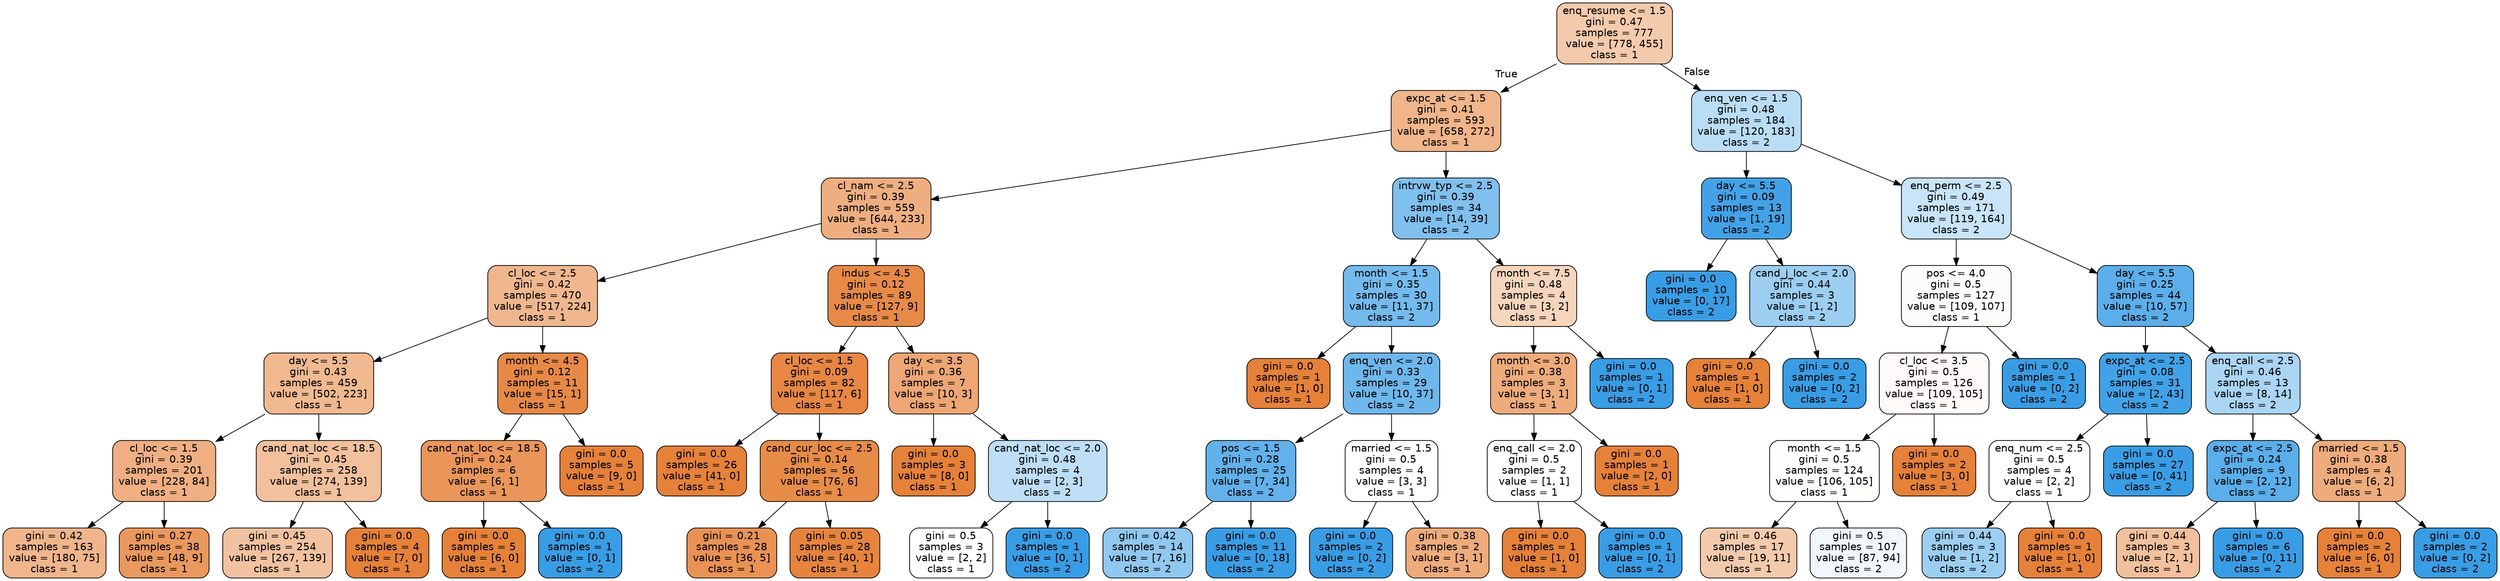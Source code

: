 digraph Tree {
node [shape=box, style="filled, rounded", color="black", fontname=helvetica] ;
edge [fontname=helvetica] ;
0 [label="enq_resume <= 1.5\ngini = 0.47\nsamples = 777\nvalue = [778, 455]\nclass = 1", fillcolor="#e581396a"] ;
1 [label="expc_at <= 1.5\ngini = 0.41\nsamples = 593\nvalue = [658, 272]\nclass = 1", fillcolor="#e5813996"] ;
0 -> 1 [labeldistance=2.5, labelangle=45, headlabel="True"] ;
2 [label="cl_nam <= 2.5\ngini = 0.39\nsamples = 559\nvalue = [644, 233]\nclass = 1", fillcolor="#e58139a3"] ;
1 -> 2 ;
3 [label="cl_loc <= 2.5\ngini = 0.42\nsamples = 470\nvalue = [517, 224]\nclass = 1", fillcolor="#e5813991"] ;
2 -> 3 ;
4 [label="day <= 5.5\ngini = 0.43\nsamples = 459\nvalue = [502, 223]\nclass = 1", fillcolor="#e581398e"] ;
3 -> 4 ;
5 [label="cl_loc <= 1.5\ngini = 0.39\nsamples = 201\nvalue = [228, 84]\nclass = 1", fillcolor="#e58139a1"] ;
4 -> 5 ;
6 [label="gini = 0.42\nsamples = 163\nvalue = [180, 75]\nclass = 1", fillcolor="#e5813995"] ;
5 -> 6 ;
7 [label="gini = 0.27\nsamples = 38\nvalue = [48, 9]\nclass = 1", fillcolor="#e58139cf"] ;
5 -> 7 ;
8 [label="cand_nat_loc <= 18.5\ngini = 0.45\nsamples = 258\nvalue = [274, 139]\nclass = 1", fillcolor="#e581397e"] ;
4 -> 8 ;
9 [label="gini = 0.45\nsamples = 254\nvalue = [267, 139]\nclass = 1", fillcolor="#e581397a"] ;
8 -> 9 ;
10 [label="gini = 0.0\nsamples = 4\nvalue = [7, 0]\nclass = 1", fillcolor="#e58139ff"] ;
8 -> 10 ;
11 [label="month <= 4.5\ngini = 0.12\nsamples = 11\nvalue = [15, 1]\nclass = 1", fillcolor="#e58139ee"] ;
3 -> 11 ;
12 [label="cand_nat_loc <= 18.5\ngini = 0.24\nsamples = 6\nvalue = [6, 1]\nclass = 1", fillcolor="#e58139d4"] ;
11 -> 12 ;
13 [label="gini = 0.0\nsamples = 5\nvalue = [6, 0]\nclass = 1", fillcolor="#e58139ff"] ;
12 -> 13 ;
14 [label="gini = 0.0\nsamples = 1\nvalue = [0, 1]\nclass = 2", fillcolor="#399de5ff"] ;
12 -> 14 ;
15 [label="gini = 0.0\nsamples = 5\nvalue = [9, 0]\nclass = 1", fillcolor="#e58139ff"] ;
11 -> 15 ;
16 [label="indus <= 4.5\ngini = 0.12\nsamples = 89\nvalue = [127, 9]\nclass = 1", fillcolor="#e58139ed"] ;
2 -> 16 ;
17 [label="cl_loc <= 1.5\ngini = 0.09\nsamples = 82\nvalue = [117, 6]\nclass = 1", fillcolor="#e58139f2"] ;
16 -> 17 ;
18 [label="gini = 0.0\nsamples = 26\nvalue = [41, 0]\nclass = 1", fillcolor="#e58139ff"] ;
17 -> 18 ;
19 [label="cand_cur_loc <= 2.5\ngini = 0.14\nsamples = 56\nvalue = [76, 6]\nclass = 1", fillcolor="#e58139eb"] ;
17 -> 19 ;
20 [label="gini = 0.21\nsamples = 28\nvalue = [36, 5]\nclass = 1", fillcolor="#e58139dc"] ;
19 -> 20 ;
21 [label="gini = 0.05\nsamples = 28\nvalue = [40, 1]\nclass = 1", fillcolor="#e58139f9"] ;
19 -> 21 ;
22 [label="day <= 3.5\ngini = 0.36\nsamples = 7\nvalue = [10, 3]\nclass = 1", fillcolor="#e58139b3"] ;
16 -> 22 ;
23 [label="gini = 0.0\nsamples = 3\nvalue = [8, 0]\nclass = 1", fillcolor="#e58139ff"] ;
22 -> 23 ;
24 [label="cand_nat_loc <= 2.0\ngini = 0.48\nsamples = 4\nvalue = [2, 3]\nclass = 2", fillcolor="#399de555"] ;
22 -> 24 ;
25 [label="gini = 0.5\nsamples = 3\nvalue = [2, 2]\nclass = 1", fillcolor="#e5813900"] ;
24 -> 25 ;
26 [label="gini = 0.0\nsamples = 1\nvalue = [0, 1]\nclass = 2", fillcolor="#399de5ff"] ;
24 -> 26 ;
27 [label="intrvw_typ <= 2.5\ngini = 0.39\nsamples = 34\nvalue = [14, 39]\nclass = 2", fillcolor="#399de5a3"] ;
1 -> 27 ;
28 [label="month <= 1.5\ngini = 0.35\nsamples = 30\nvalue = [11, 37]\nclass = 2", fillcolor="#399de5b3"] ;
27 -> 28 ;
29 [label="gini = 0.0\nsamples = 1\nvalue = [1, 0]\nclass = 1", fillcolor="#e58139ff"] ;
28 -> 29 ;
30 [label="enq_ven <= 2.0\ngini = 0.33\nsamples = 29\nvalue = [10, 37]\nclass = 2", fillcolor="#399de5ba"] ;
28 -> 30 ;
31 [label="pos <= 1.5\ngini = 0.28\nsamples = 25\nvalue = [7, 34]\nclass = 2", fillcolor="#399de5ca"] ;
30 -> 31 ;
32 [label="gini = 0.42\nsamples = 14\nvalue = [7, 16]\nclass = 2", fillcolor="#399de58f"] ;
31 -> 32 ;
33 [label="gini = 0.0\nsamples = 11\nvalue = [0, 18]\nclass = 2", fillcolor="#399de5ff"] ;
31 -> 33 ;
34 [label="married <= 1.5\ngini = 0.5\nsamples = 4\nvalue = [3, 3]\nclass = 1", fillcolor="#e5813900"] ;
30 -> 34 ;
35 [label="gini = 0.0\nsamples = 2\nvalue = [0, 2]\nclass = 2", fillcolor="#399de5ff"] ;
34 -> 35 ;
36 [label="gini = 0.38\nsamples = 2\nvalue = [3, 1]\nclass = 1", fillcolor="#e58139aa"] ;
34 -> 36 ;
37 [label="month <= 7.5\ngini = 0.48\nsamples = 4\nvalue = [3, 2]\nclass = 1", fillcolor="#e5813955"] ;
27 -> 37 ;
38 [label="month <= 3.0\ngini = 0.38\nsamples = 3\nvalue = [3, 1]\nclass = 1", fillcolor="#e58139aa"] ;
37 -> 38 ;
39 [label="enq_call <= 2.0\ngini = 0.5\nsamples = 2\nvalue = [1, 1]\nclass = 1", fillcolor="#e5813900"] ;
38 -> 39 ;
40 [label="gini = 0.0\nsamples = 1\nvalue = [1, 0]\nclass = 1", fillcolor="#e58139ff"] ;
39 -> 40 ;
41 [label="gini = 0.0\nsamples = 1\nvalue = [0, 1]\nclass = 2", fillcolor="#399de5ff"] ;
39 -> 41 ;
42 [label="gini = 0.0\nsamples = 1\nvalue = [2, 0]\nclass = 1", fillcolor="#e58139ff"] ;
38 -> 42 ;
43 [label="gini = 0.0\nsamples = 1\nvalue = [0, 1]\nclass = 2", fillcolor="#399de5ff"] ;
37 -> 43 ;
44 [label="enq_ven <= 1.5\ngini = 0.48\nsamples = 184\nvalue = [120, 183]\nclass = 2", fillcolor="#399de558"] ;
0 -> 44 [labeldistance=2.5, labelangle=-45, headlabel="False"] ;
45 [label="day <= 5.5\ngini = 0.09\nsamples = 13\nvalue = [1, 19]\nclass = 2", fillcolor="#399de5f2"] ;
44 -> 45 ;
46 [label="gini = 0.0\nsamples = 10\nvalue = [0, 17]\nclass = 2", fillcolor="#399de5ff"] ;
45 -> 46 ;
47 [label="cand_j_loc <= 2.0\ngini = 0.44\nsamples = 3\nvalue = [1, 2]\nclass = 2", fillcolor="#399de57f"] ;
45 -> 47 ;
48 [label="gini = 0.0\nsamples = 1\nvalue = [1, 0]\nclass = 1", fillcolor="#e58139ff"] ;
47 -> 48 ;
49 [label="gini = 0.0\nsamples = 2\nvalue = [0, 2]\nclass = 2", fillcolor="#399de5ff"] ;
47 -> 49 ;
50 [label="enq_perm <= 2.5\ngini = 0.49\nsamples = 171\nvalue = [119, 164]\nclass = 2", fillcolor="#399de546"] ;
44 -> 50 ;
51 [label="pos <= 4.0\ngini = 0.5\nsamples = 127\nvalue = [109, 107]\nclass = 1", fillcolor="#e5813905"] ;
50 -> 51 ;
52 [label="cl_loc <= 3.5\ngini = 0.5\nsamples = 126\nvalue = [109, 105]\nclass = 1", fillcolor="#e5813909"] ;
51 -> 52 ;
53 [label="month <= 1.5\ngini = 0.5\nsamples = 124\nvalue = [106, 105]\nclass = 1", fillcolor="#e5813902"] ;
52 -> 53 ;
54 [label="gini = 0.46\nsamples = 17\nvalue = [19, 11]\nclass = 1", fillcolor="#e581396b"] ;
53 -> 54 ;
55 [label="gini = 0.5\nsamples = 107\nvalue = [87, 94]\nclass = 2", fillcolor="#399de513"] ;
53 -> 55 ;
56 [label="gini = 0.0\nsamples = 2\nvalue = [3, 0]\nclass = 1", fillcolor="#e58139ff"] ;
52 -> 56 ;
57 [label="gini = 0.0\nsamples = 1\nvalue = [0, 2]\nclass = 2", fillcolor="#399de5ff"] ;
51 -> 57 ;
58 [label="day <= 5.5\ngini = 0.25\nsamples = 44\nvalue = [10, 57]\nclass = 2", fillcolor="#399de5d2"] ;
50 -> 58 ;
59 [label="expc_at <= 2.5\ngini = 0.08\nsamples = 31\nvalue = [2, 43]\nclass = 2", fillcolor="#399de5f3"] ;
58 -> 59 ;
60 [label="enq_num <= 2.5\ngini = 0.5\nsamples = 4\nvalue = [2, 2]\nclass = 1", fillcolor="#e5813900"] ;
59 -> 60 ;
61 [label="gini = 0.44\nsamples = 3\nvalue = [1, 2]\nclass = 2", fillcolor="#399de57f"] ;
60 -> 61 ;
62 [label="gini = 0.0\nsamples = 1\nvalue = [1, 0]\nclass = 1", fillcolor="#e58139ff"] ;
60 -> 62 ;
63 [label="gini = 0.0\nsamples = 27\nvalue = [0, 41]\nclass = 2", fillcolor="#399de5ff"] ;
59 -> 63 ;
64 [label="enq_call <= 2.5\ngini = 0.46\nsamples = 13\nvalue = [8, 14]\nclass = 2", fillcolor="#399de56d"] ;
58 -> 64 ;
65 [label="expc_at <= 2.5\ngini = 0.24\nsamples = 9\nvalue = [2, 12]\nclass = 2", fillcolor="#399de5d4"] ;
64 -> 65 ;
66 [label="gini = 0.44\nsamples = 3\nvalue = [2, 1]\nclass = 1", fillcolor="#e581397f"] ;
65 -> 66 ;
67 [label="gini = 0.0\nsamples = 6\nvalue = [0, 11]\nclass = 2", fillcolor="#399de5ff"] ;
65 -> 67 ;
68 [label="married <= 1.5\ngini = 0.38\nsamples = 4\nvalue = [6, 2]\nclass = 1", fillcolor="#e58139aa"] ;
64 -> 68 ;
69 [label="gini = 0.0\nsamples = 2\nvalue = [6, 0]\nclass = 1", fillcolor="#e58139ff"] ;
68 -> 69 ;
70 [label="gini = 0.0\nsamples = 2\nvalue = [0, 2]\nclass = 2", fillcolor="#399de5ff"] ;
68 -> 70 ;
}
